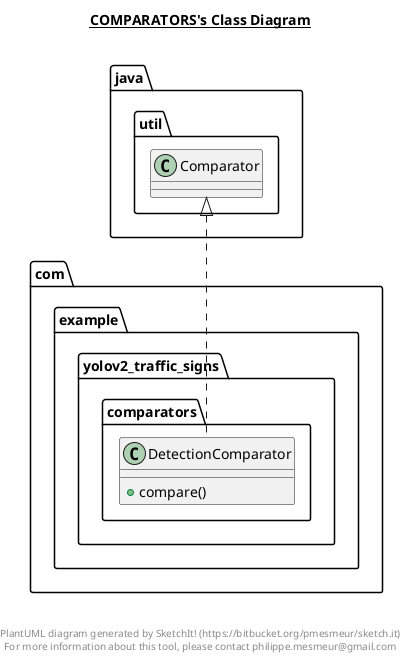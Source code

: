 @startuml

title __COMPARATORS's Class Diagram__\n

  namespace com.example.yolov2_traffic_signs {
    namespace comparators {
      class com.example.yolov2_traffic_signs.comparators.DetectionComparator {
          + compare()
      }
    }
  }
  

  com.example.yolov2_traffic_signs.comparators.DetectionComparator .up.|> java.util.Comparator


right footer


PlantUML diagram generated by SketchIt! (https://bitbucket.org/pmesmeur/sketch.it)
For more information about this tool, please contact philippe.mesmeur@gmail.com
endfooter

@enduml

